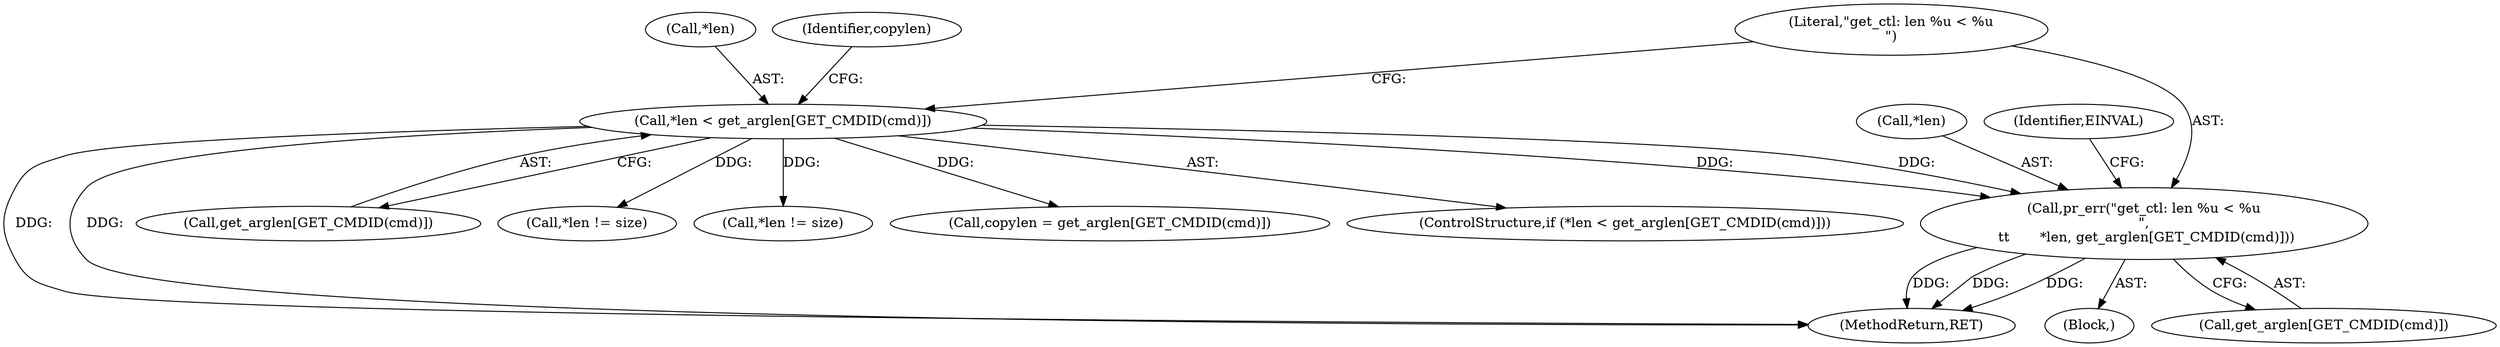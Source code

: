 digraph "0_linux_04bcef2a83f40c6db24222b27a52892cba39dffb@array" {
"1000139" [label="(Call,pr_err(\"get_ctl: len %u < %u\n\",\n \t\t       *len, get_arglen[GET_CMDID(cmd)]))"];
"1000131" [label="(Call,*len < get_arglen[GET_CMDID(cmd)])"];
"1000141" [label="(Call,*len)"];
"1000150" [label="(Call,copylen = get_arglen[GET_CMDID(cmd)])"];
"1000149" [label="(Identifier,EINVAL)"];
"1000131" [label="(Call,*len < get_arglen[GET_CMDID(cmd)])"];
"1000143" [label="(Call,get_arglen[GET_CMDID(cmd)])"];
"1000130" [label="(ControlStructure,if (*len < get_arglen[GET_CMDID(cmd)]))"];
"1000520" [label="(MethodReturn,RET)"];
"1000134" [label="(Call,get_arglen[GET_CMDID(cmd)])"];
"1000381" [label="(Call,*len != size)"];
"1000132" [label="(Call,*len)"];
"1000138" [label="(Block,)"];
"1000140" [label="(Literal,\"get_ctl: len %u < %u\n\")"];
"1000151" [label="(Identifier,copylen)"];
"1000139" [label="(Call,pr_err(\"get_ctl: len %u < %u\n\",\n \t\t       *len, get_arglen[GET_CMDID(cmd)]))"];
"1000270" [label="(Call,*len != size)"];
"1000139" -> "1000138"  [label="AST: "];
"1000139" -> "1000143"  [label="CFG: "];
"1000140" -> "1000139"  [label="AST: "];
"1000141" -> "1000139"  [label="AST: "];
"1000143" -> "1000139"  [label="AST: "];
"1000149" -> "1000139"  [label="CFG: "];
"1000139" -> "1000520"  [label="DDG: "];
"1000139" -> "1000520"  [label="DDG: "];
"1000139" -> "1000520"  [label="DDG: "];
"1000131" -> "1000139"  [label="DDG: "];
"1000131" -> "1000139"  [label="DDG: "];
"1000131" -> "1000130"  [label="AST: "];
"1000131" -> "1000134"  [label="CFG: "];
"1000132" -> "1000131"  [label="AST: "];
"1000134" -> "1000131"  [label="AST: "];
"1000140" -> "1000131"  [label="CFG: "];
"1000151" -> "1000131"  [label="CFG: "];
"1000131" -> "1000520"  [label="DDG: "];
"1000131" -> "1000520"  [label="DDG: "];
"1000131" -> "1000150"  [label="DDG: "];
"1000131" -> "1000270"  [label="DDG: "];
"1000131" -> "1000381"  [label="DDG: "];
}
